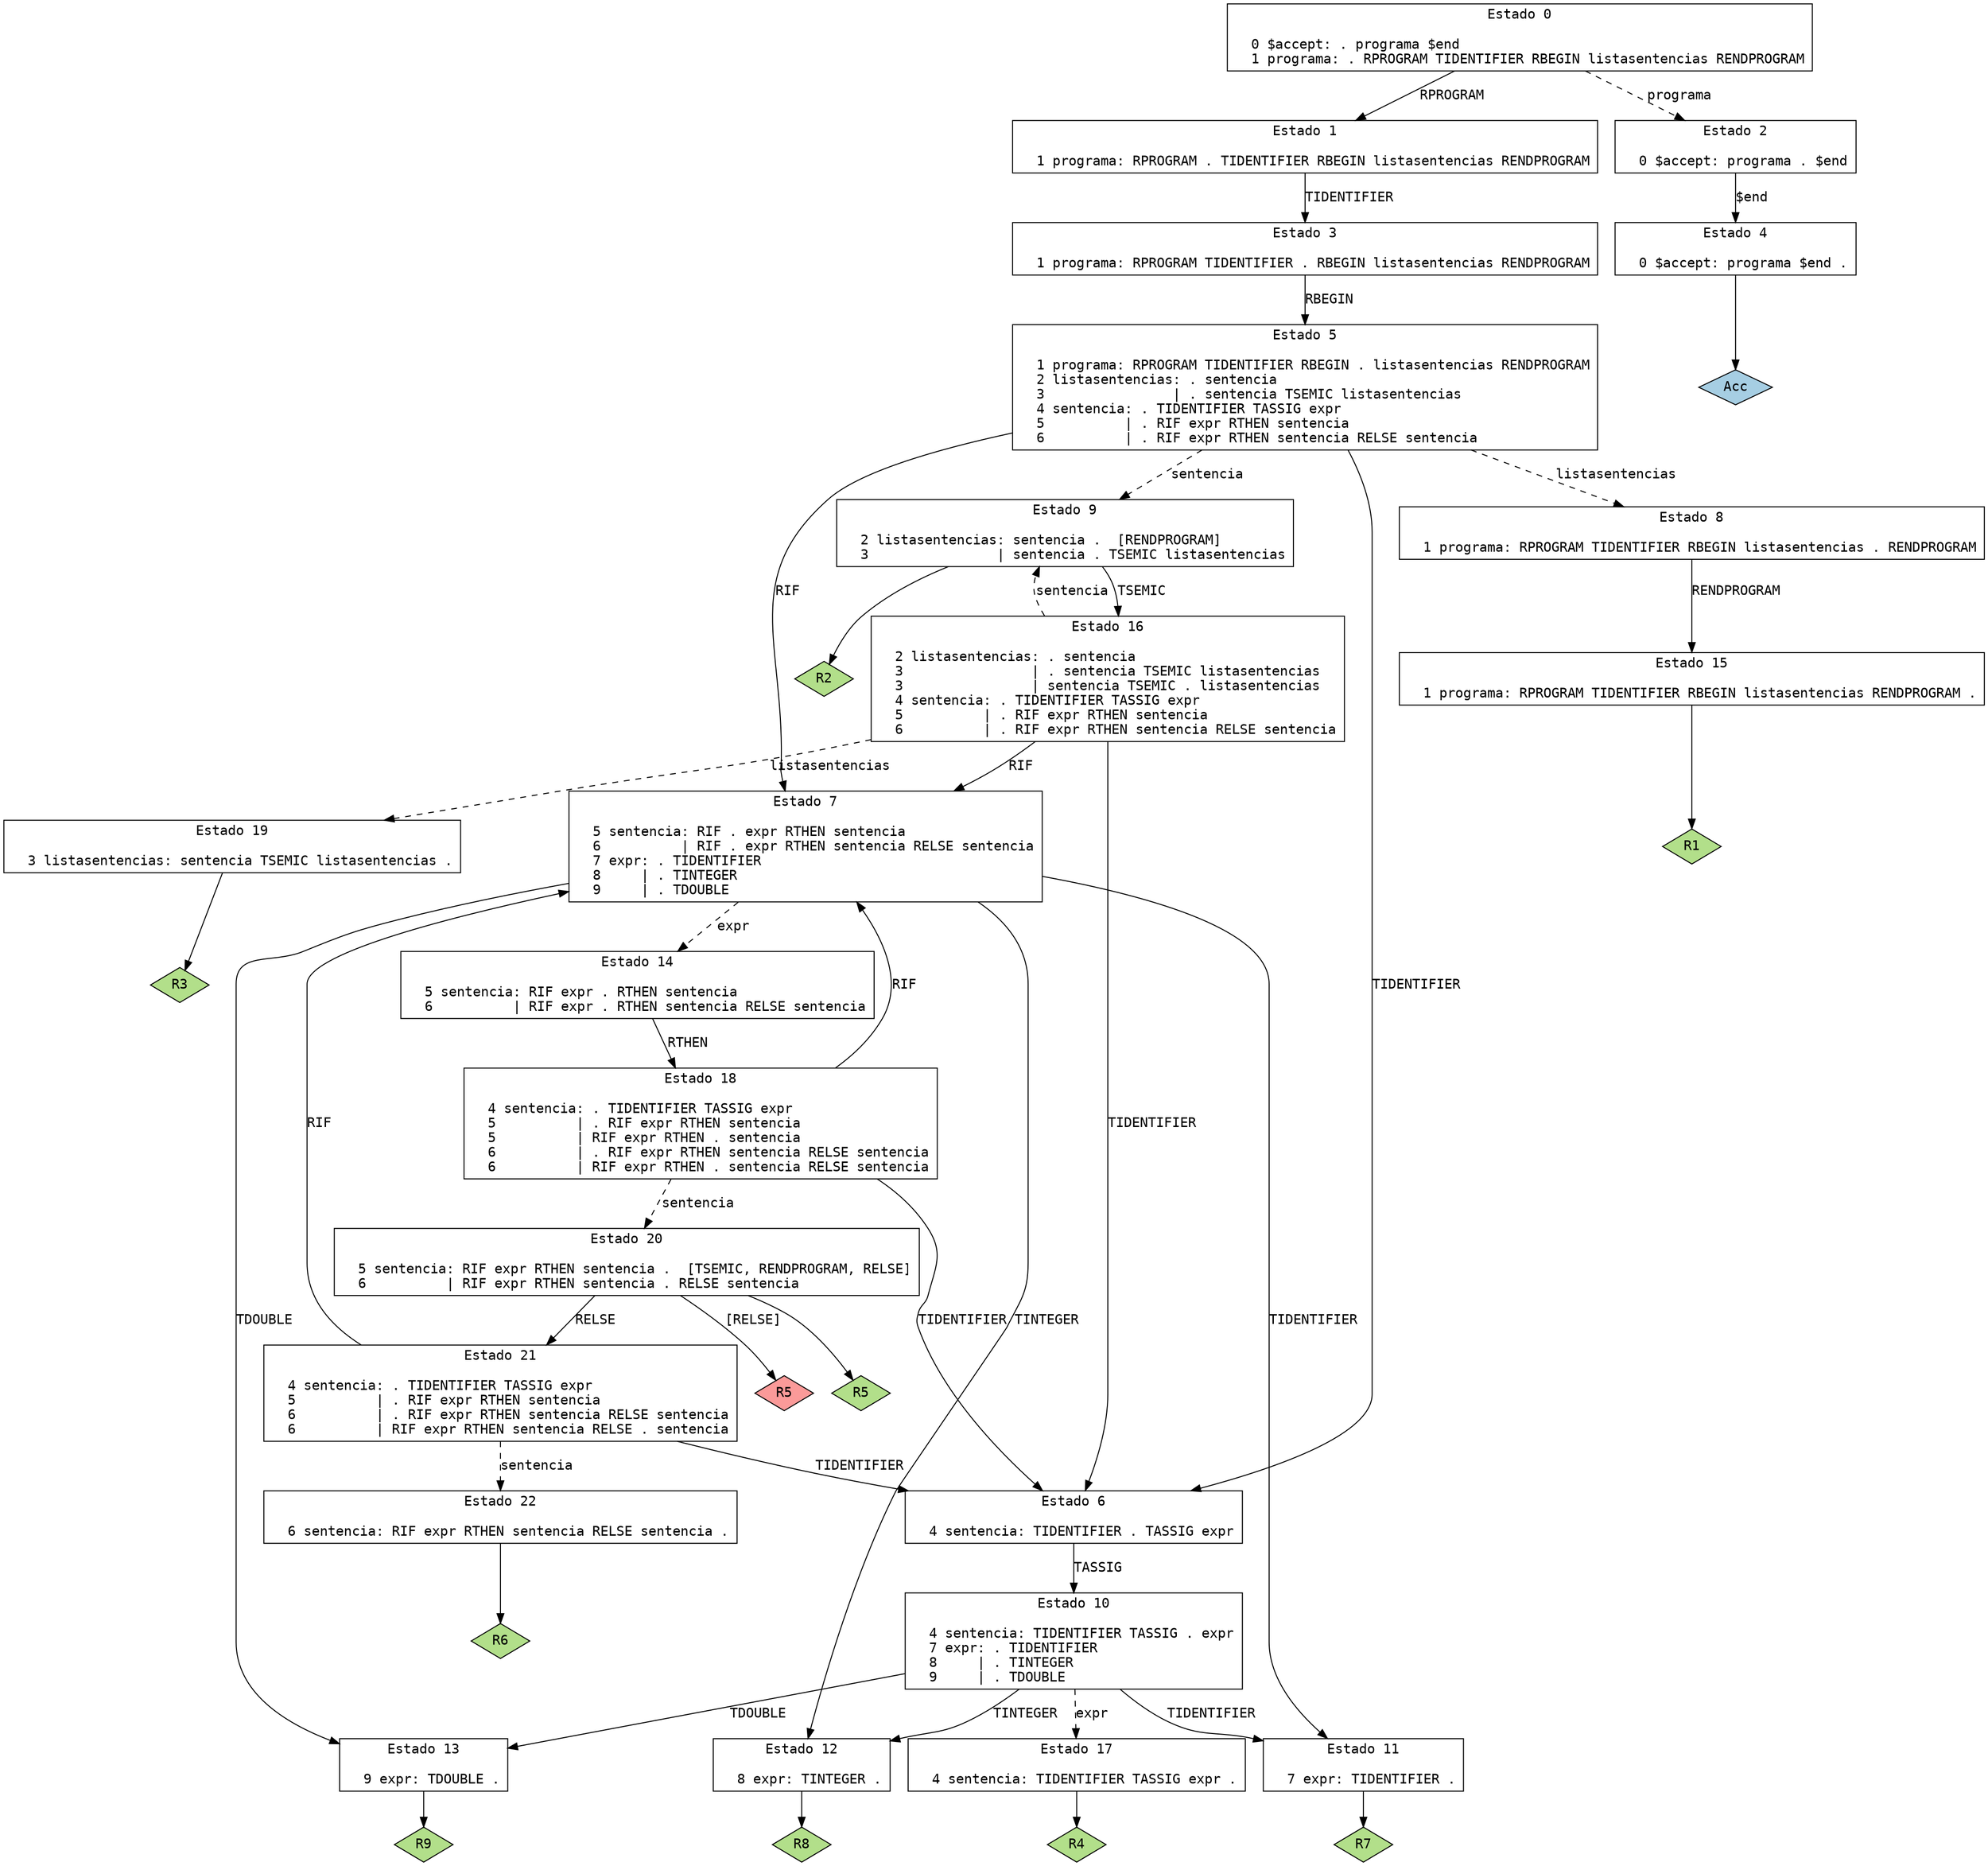 // Generado por GNU Bison 3.0.4.
// Informe de errores a <bug-bison@gnu.org>.
// Página web: <http://www.gnu.org/software/bison/>.

digraph "parser.y"
{
  node [fontname = courier, shape = box, colorscheme = paired6]
  edge [fontname = courier]

  0 [label="Estado 0\n\l  0 $accept: . programa $end\l  1 programa: . RPROGRAM TIDENTIFIER RBEGIN listasentencias RENDPROGRAM\l"]
  0 -> 1 [style=solid label="RPROGRAM"]
  0 -> 2 [style=dashed label="programa"]
  1 [label="Estado 1\n\l  1 programa: RPROGRAM . TIDENTIFIER RBEGIN listasentencias RENDPROGRAM\l"]
  1 -> 3 [style=solid label="TIDENTIFIER"]
  2 [label="Estado 2\n\l  0 $accept: programa . $end\l"]
  2 -> 4 [style=solid label="$end"]
  3 [label="Estado 3\n\l  1 programa: RPROGRAM TIDENTIFIER . RBEGIN listasentencias RENDPROGRAM\l"]
  3 -> 5 [style=solid label="RBEGIN"]
  4 [label="Estado 4\n\l  0 $accept: programa $end .\l"]
  4 -> "4R0" [style=solid]
 "4R0" [label="Acc", fillcolor=1, shape=diamond, style=filled]
  5 [label="Estado 5\n\l  1 programa: RPROGRAM TIDENTIFIER RBEGIN . listasentencias RENDPROGRAM\l  2 listasentencias: . sentencia\l  3                | . sentencia TSEMIC listasentencias\l  4 sentencia: . TIDENTIFIER TASSIG expr\l  5          | . RIF expr RTHEN sentencia\l  6          | . RIF expr RTHEN sentencia RELSE sentencia\l"]
  5 -> 6 [style=solid label="TIDENTIFIER"]
  5 -> 7 [style=solid label="RIF"]
  5 -> 8 [style=dashed label="listasentencias"]
  5 -> 9 [style=dashed label="sentencia"]
  6 [label="Estado 6\n\l  4 sentencia: TIDENTIFIER . TASSIG expr\l"]
  6 -> 10 [style=solid label="TASSIG"]
  7 [label="Estado 7\n\l  5 sentencia: RIF . expr RTHEN sentencia\l  6          | RIF . expr RTHEN sentencia RELSE sentencia\l  7 expr: . TIDENTIFIER\l  8     | . TINTEGER\l  9     | . TDOUBLE\l"]
  7 -> 11 [style=solid label="TIDENTIFIER"]
  7 -> 12 [style=solid label="TINTEGER"]
  7 -> 13 [style=solid label="TDOUBLE"]
  7 -> 14 [style=dashed label="expr"]
  8 [label="Estado 8\n\l  1 programa: RPROGRAM TIDENTIFIER RBEGIN listasentencias . RENDPROGRAM\l"]
  8 -> 15 [style=solid label="RENDPROGRAM"]
  9 [label="Estado 9\n\l  2 listasentencias: sentencia .  [RENDPROGRAM]\l  3                | sentencia . TSEMIC listasentencias\l"]
  9 -> 16 [style=solid label="TSEMIC"]
  9 -> "9R2" [style=solid]
 "9R2" [label="R2", fillcolor=3, shape=diamond, style=filled]
  10 [label="Estado 10\n\l  4 sentencia: TIDENTIFIER TASSIG . expr\l  7 expr: . TIDENTIFIER\l  8     | . TINTEGER\l  9     | . TDOUBLE\l"]
  10 -> 11 [style=solid label="TIDENTIFIER"]
  10 -> 12 [style=solid label="TINTEGER"]
  10 -> 13 [style=solid label="TDOUBLE"]
  10 -> 17 [style=dashed label="expr"]
  11 [label="Estado 11\n\l  7 expr: TIDENTIFIER .\l"]
  11 -> "11R7" [style=solid]
 "11R7" [label="R7", fillcolor=3, shape=diamond, style=filled]
  12 [label="Estado 12\n\l  8 expr: TINTEGER .\l"]
  12 -> "12R8" [style=solid]
 "12R8" [label="R8", fillcolor=3, shape=diamond, style=filled]
  13 [label="Estado 13\n\l  9 expr: TDOUBLE .\l"]
  13 -> "13R9" [style=solid]
 "13R9" [label="R9", fillcolor=3, shape=diamond, style=filled]
  14 [label="Estado 14\n\l  5 sentencia: RIF expr . RTHEN sentencia\l  6          | RIF expr . RTHEN sentencia RELSE sentencia\l"]
  14 -> 18 [style=solid label="RTHEN"]
  15 [label="Estado 15\n\l  1 programa: RPROGRAM TIDENTIFIER RBEGIN listasentencias RENDPROGRAM .\l"]
  15 -> "15R1" [style=solid]
 "15R1" [label="R1", fillcolor=3, shape=diamond, style=filled]
  16 [label="Estado 16\n\l  2 listasentencias: . sentencia\l  3                | . sentencia TSEMIC listasentencias\l  3                | sentencia TSEMIC . listasentencias\l  4 sentencia: . TIDENTIFIER TASSIG expr\l  5          | . RIF expr RTHEN sentencia\l  6          | . RIF expr RTHEN sentencia RELSE sentencia\l"]
  16 -> 6 [style=solid label="TIDENTIFIER"]
  16 -> 7 [style=solid label="RIF"]
  16 -> 19 [style=dashed label="listasentencias"]
  16 -> 9 [style=dashed label="sentencia"]
  17 [label="Estado 17\n\l  4 sentencia: TIDENTIFIER TASSIG expr .\l"]
  17 -> "17R4" [style=solid]
 "17R4" [label="R4", fillcolor=3, shape=diamond, style=filled]
  18 [label="Estado 18\n\l  4 sentencia: . TIDENTIFIER TASSIG expr\l  5          | . RIF expr RTHEN sentencia\l  5          | RIF expr RTHEN . sentencia\l  6          | . RIF expr RTHEN sentencia RELSE sentencia\l  6          | RIF expr RTHEN . sentencia RELSE sentencia\l"]
  18 -> 6 [style=solid label="TIDENTIFIER"]
  18 -> 7 [style=solid label="RIF"]
  18 -> 20 [style=dashed label="sentencia"]
  19 [label="Estado 19\n\l  3 listasentencias: sentencia TSEMIC listasentencias .\l"]
  19 -> "19R3" [style=solid]
 "19R3" [label="R3", fillcolor=3, shape=diamond, style=filled]
  20 [label="Estado 20\n\l  5 sentencia: RIF expr RTHEN sentencia .  [TSEMIC, RENDPROGRAM, RELSE]\l  6          | RIF expr RTHEN sentencia . RELSE sentencia\l"]
  20 -> 21 [style=solid label="RELSE"]
  20 -> "20R5d" [label="[RELSE]", style=solid]
 "20R5d" [label="R5", fillcolor=5, shape=diamond, style=filled]
  20 -> "20R5" [style=solid]
 "20R5" [label="R5", fillcolor=3, shape=diamond, style=filled]
  21 [label="Estado 21\n\l  4 sentencia: . TIDENTIFIER TASSIG expr\l  5          | . RIF expr RTHEN sentencia\l  6          | . RIF expr RTHEN sentencia RELSE sentencia\l  6          | RIF expr RTHEN sentencia RELSE . sentencia\l"]
  21 -> 6 [style=solid label="TIDENTIFIER"]
  21 -> 7 [style=solid label="RIF"]
  21 -> 22 [style=dashed label="sentencia"]
  22 [label="Estado 22\n\l  6 sentencia: RIF expr RTHEN sentencia RELSE sentencia .\l"]
  22 -> "22R6" [style=solid]
 "22R6" [label="R6", fillcolor=3, shape=diamond, style=filled]
}
